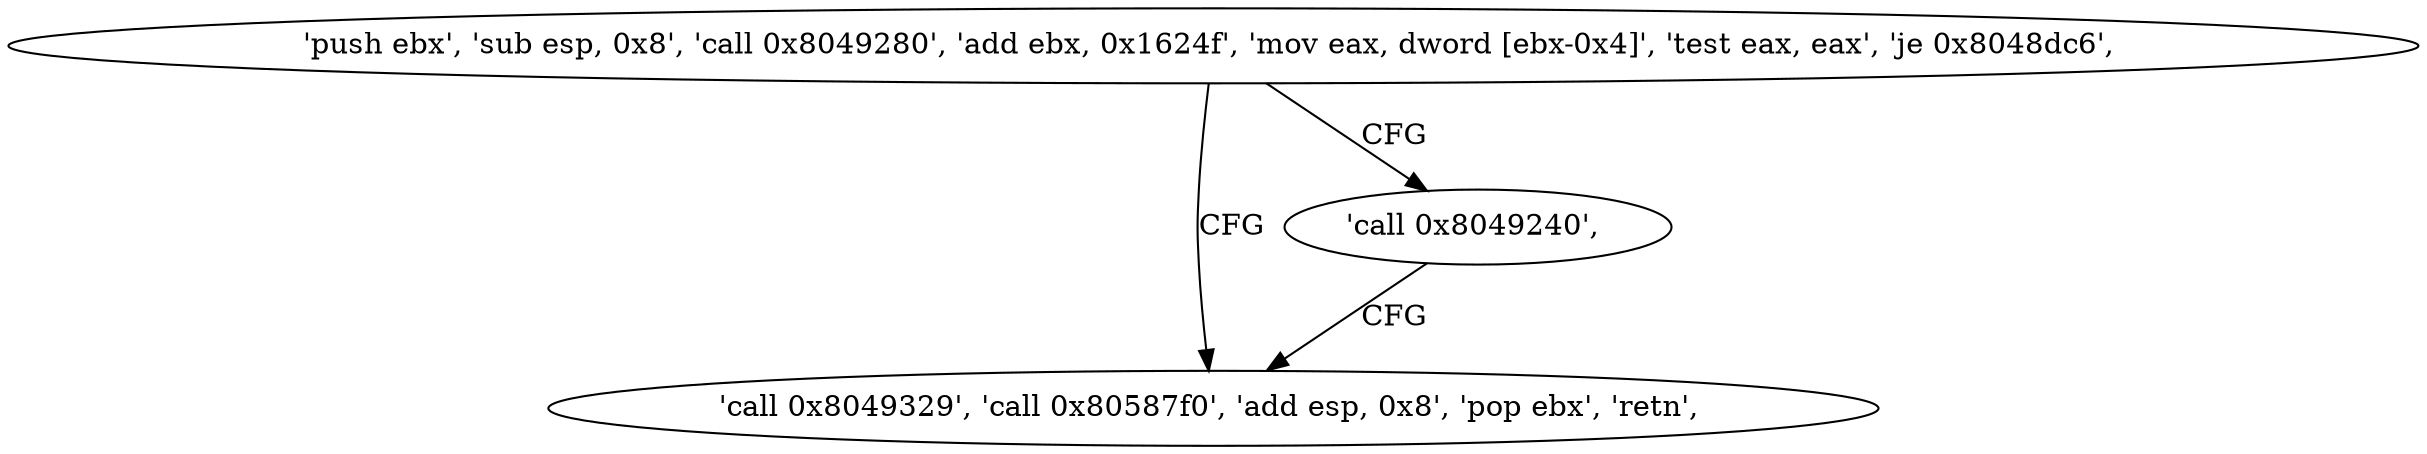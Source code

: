 digraph "func" {
"134516136" [label = "'push ebx', 'sub esp, 0x8', 'call 0x8049280', 'add ebx, 0x1624f', 'mov eax, dword [ebx-0x4]', 'test eax, eax', 'je 0x8048dc6', " ]
"134516166" [label = "'call 0x8049329', 'call 0x80587f0', 'add esp, 0x8', 'pop ebx', 'retn', " ]
"134516161" [label = "'call 0x8049240', " ]
"134516136" -> "134516166" [ label = "CFG" ]
"134516136" -> "134516161" [ label = "CFG" ]
"134516161" -> "134516166" [ label = "CFG" ]
}
